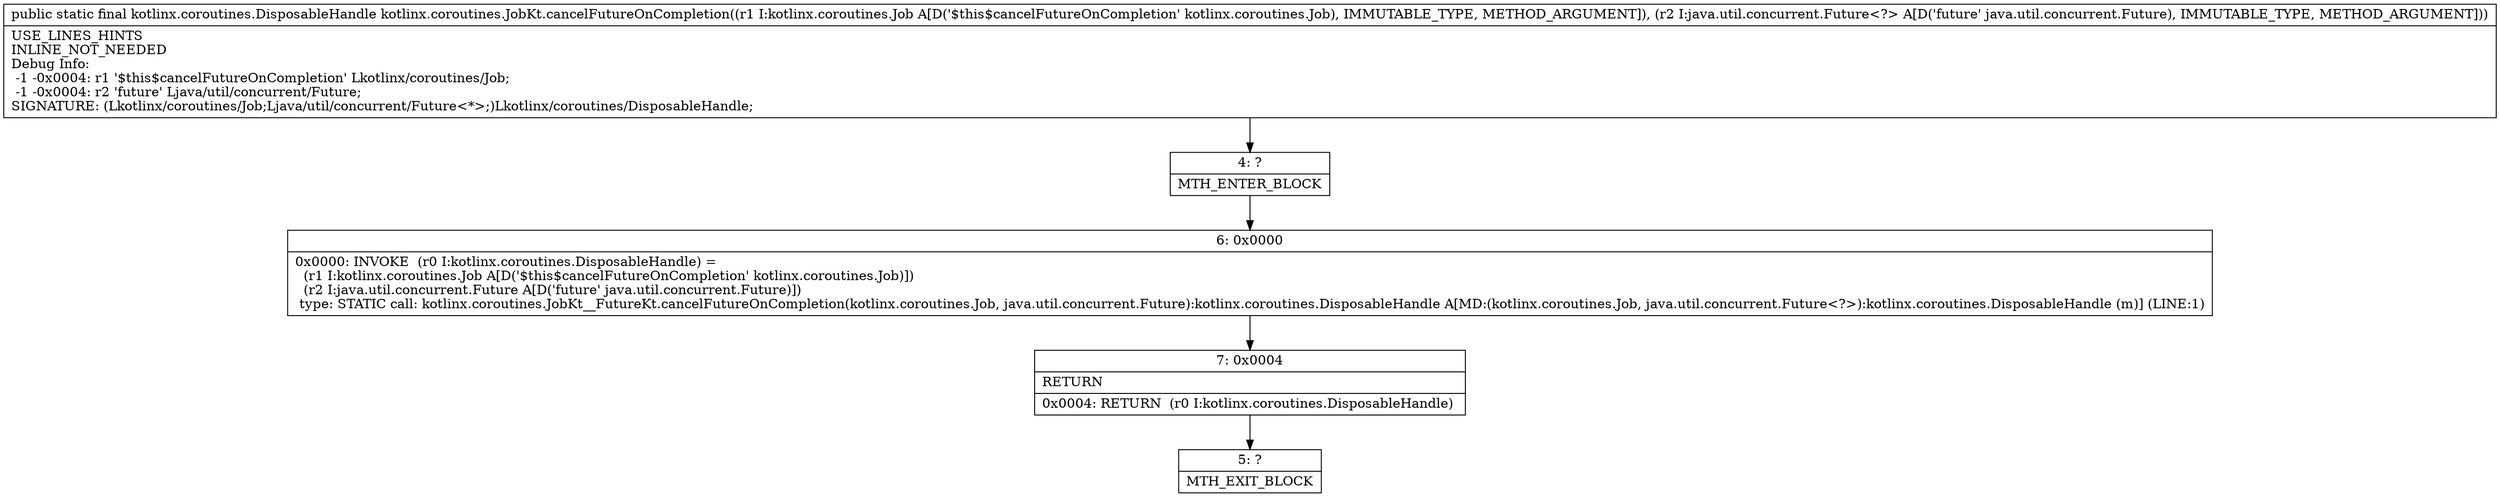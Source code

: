 digraph "CFG forkotlinx.coroutines.JobKt.cancelFutureOnCompletion(Lkotlinx\/coroutines\/Job;Ljava\/util\/concurrent\/Future;)Lkotlinx\/coroutines\/DisposableHandle;" {
Node_4 [shape=record,label="{4\:\ ?|MTH_ENTER_BLOCK\l}"];
Node_6 [shape=record,label="{6\:\ 0x0000|0x0000: INVOKE  (r0 I:kotlinx.coroutines.DisposableHandle) = \l  (r1 I:kotlinx.coroutines.Job A[D('$this$cancelFutureOnCompletion' kotlinx.coroutines.Job)])\l  (r2 I:java.util.concurrent.Future A[D('future' java.util.concurrent.Future)])\l type: STATIC call: kotlinx.coroutines.JobKt__FutureKt.cancelFutureOnCompletion(kotlinx.coroutines.Job, java.util.concurrent.Future):kotlinx.coroutines.DisposableHandle A[MD:(kotlinx.coroutines.Job, java.util.concurrent.Future\<?\>):kotlinx.coroutines.DisposableHandle (m)] (LINE:1)\l}"];
Node_7 [shape=record,label="{7\:\ 0x0004|RETURN\l|0x0004: RETURN  (r0 I:kotlinx.coroutines.DisposableHandle) \l}"];
Node_5 [shape=record,label="{5\:\ ?|MTH_EXIT_BLOCK\l}"];
MethodNode[shape=record,label="{public static final kotlinx.coroutines.DisposableHandle kotlinx.coroutines.JobKt.cancelFutureOnCompletion((r1 I:kotlinx.coroutines.Job A[D('$this$cancelFutureOnCompletion' kotlinx.coroutines.Job), IMMUTABLE_TYPE, METHOD_ARGUMENT]), (r2 I:java.util.concurrent.Future\<?\> A[D('future' java.util.concurrent.Future), IMMUTABLE_TYPE, METHOD_ARGUMENT]))  | USE_LINES_HINTS\lINLINE_NOT_NEEDED\lDebug Info:\l  \-1 \-0x0004: r1 '$this$cancelFutureOnCompletion' Lkotlinx\/coroutines\/Job;\l  \-1 \-0x0004: r2 'future' Ljava\/util\/concurrent\/Future;\lSIGNATURE: (Lkotlinx\/coroutines\/Job;Ljava\/util\/concurrent\/Future\<*\>;)Lkotlinx\/coroutines\/DisposableHandle;\l}"];
MethodNode -> Node_4;Node_4 -> Node_6;
Node_6 -> Node_7;
Node_7 -> Node_5;
}

